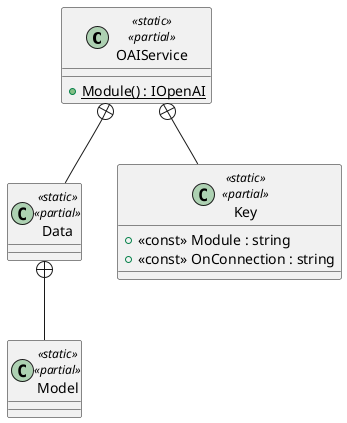 @startuml
class OAIService <<static>> <<partial>> {
}
class OAIService <<static>> <<partial>> {
}
class OAIService <<static>> <<partial>> {
    + {static} Module() : IOpenAI
}
class Data <<static>> <<partial>> {
}
class Key <<static>> <<partial>> {
    + <<const>> Module : string
    + <<const>> OnConnection : string
}
class Model <<static>> <<partial>> {
}
OAIService +-- Data
OAIService +-- Key
Data +-- Model
@enduml
